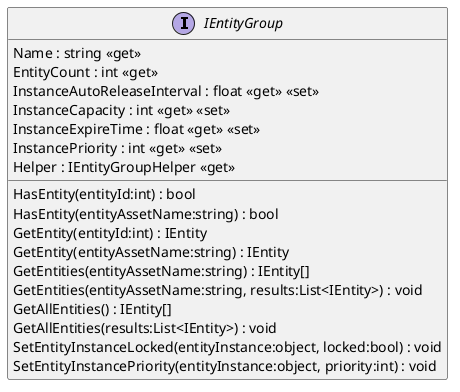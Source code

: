 @startuml
interface IEntityGroup {
    Name : string <<get>>
    EntityCount : int <<get>>
    InstanceAutoReleaseInterval : float <<get>> <<set>>
    InstanceCapacity : int <<get>> <<set>>
    InstanceExpireTime : float <<get>> <<set>>
    InstancePriority : int <<get>> <<set>>
    Helper : IEntityGroupHelper <<get>>
    HasEntity(entityId:int) : bool
    HasEntity(entityAssetName:string) : bool
    GetEntity(entityId:int) : IEntity
    GetEntity(entityAssetName:string) : IEntity
    GetEntities(entityAssetName:string) : IEntity[]
    GetEntities(entityAssetName:string, results:List<IEntity>) : void
    GetAllEntities() : IEntity[]
    GetAllEntities(results:List<IEntity>) : void
    SetEntityInstanceLocked(entityInstance:object, locked:bool) : void
    SetEntityInstancePriority(entityInstance:object, priority:int) : void
}
@enduml
